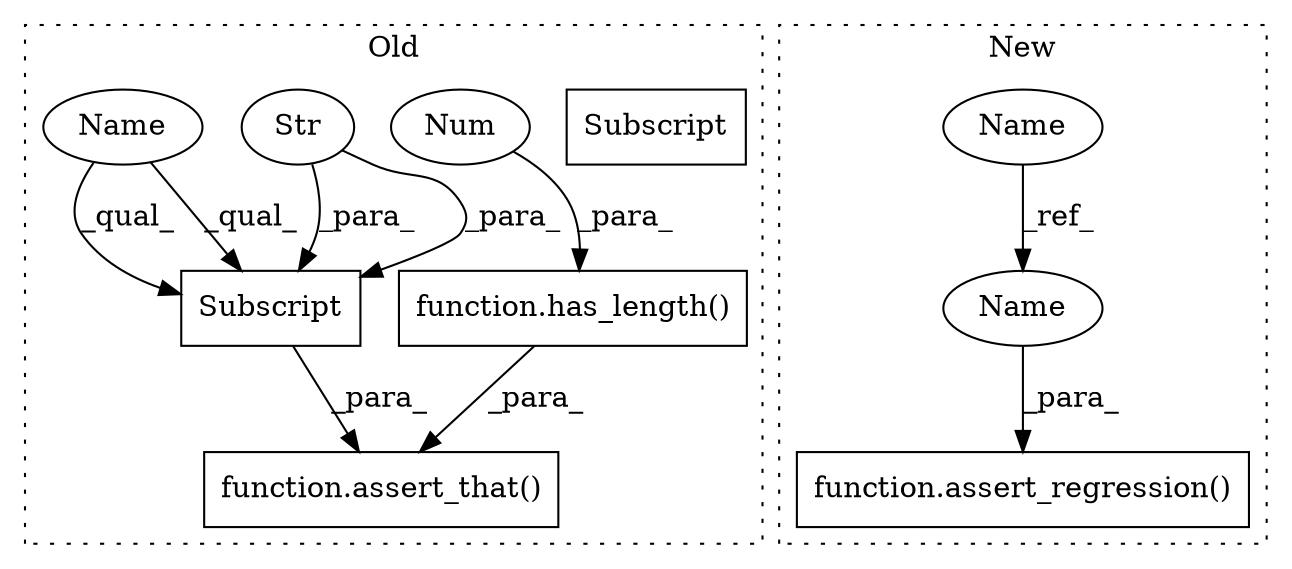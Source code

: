 digraph G {
subgraph cluster0 {
1 [label="Subscript" a="63" s="7385,0" l="16,0" shape="box"];
4 [label="function.assert_that()" a="75" s="7373,7416" l="12,1" shape="box"];
5 [label="Str" a="66" s="7392" l="8" shape="ellipse"];
6 [label="function.has_length()" a="75" s="7403,7415" l="11,1" shape="box"];
7 [label="Num" a="76" s="7414" l="1" shape="ellipse"];
9 [label="Subscript" a="63" s="7385,0" l="16,0" shape="box"];
10 [label="Name" a="87" s="7385" l="6" shape="ellipse"];
label = "Old";
style="dotted";
}
subgraph cluster1 {
2 [label="function.assert_regression()" a="75" s="8776,8800" l="18,1" shape="box"];
3 [label="Name" a="87" s="8710" l="6" shape="ellipse"];
8 [label="Name" a="87" s="8794" l="6" shape="ellipse"];
label = "New";
style="dotted";
}
3 -> 8 [label="_ref_"];
5 -> 9 [label="_para_"];
5 -> 9 [label="_para_"];
6 -> 4 [label="_para_"];
7 -> 6 [label="_para_"];
8 -> 2 [label="_para_"];
9 -> 4 [label="_para_"];
10 -> 9 [label="_qual_"];
10 -> 9 [label="_qual_"];
}